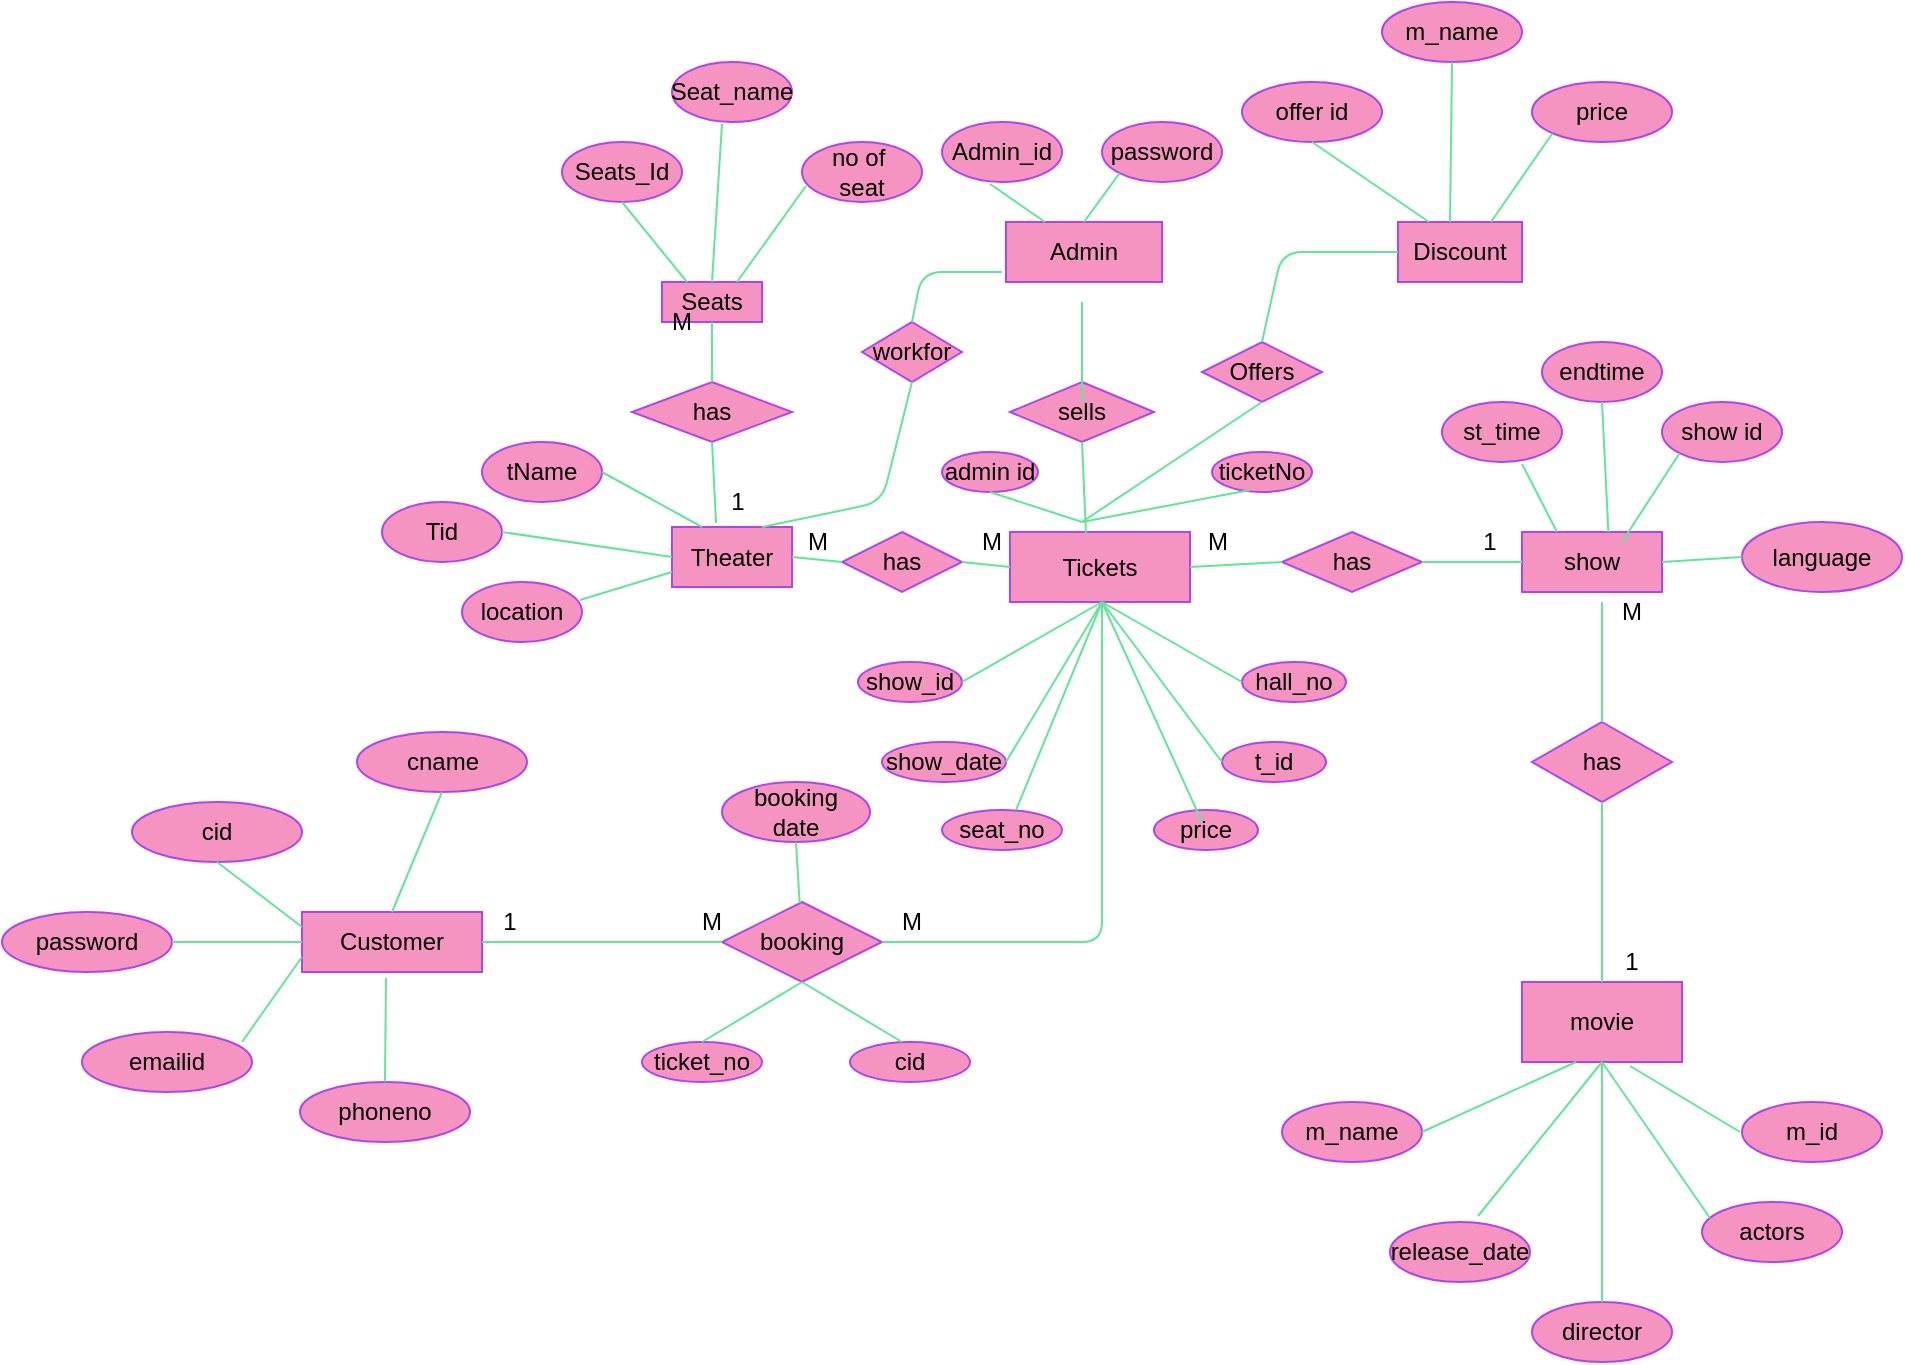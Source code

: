 <mxfile version="15.1.1" type="github">
  <diagram id="vEiFNSuQm7W1llwdc2eL" name="Page-1">
    <mxGraphModel dx="1451" dy="1277" grid="1" gridSize="10" guides="1" tooltips="1" connect="1" arrows="1" fold="1" page="1" pageScale="1" pageWidth="583" pageHeight="827" math="0" shadow="0">
      <root>
        <mxCell id="0" />
        <mxCell id="1" parent="0" />
        <mxCell id="oWDYErXDNjj5TqssKDUu-1" value="Seats" style="rounded=0;whiteSpace=wrap;html=1;sketch=0;strokeColor=#AF45ED;fillColor=#F694C1;" vertex="1" parent="1">
          <mxGeometry x="-110" y="130" width="50" height="20" as="geometry" />
        </mxCell>
        <mxCell id="oWDYErXDNjj5TqssKDUu-2" value="Seats_Id" style="ellipse;whiteSpace=wrap;html=1;rounded=0;sketch=0;fontColor=#000000;strokeColor=#AF45ED;fillColor=#F694C1;" vertex="1" parent="1">
          <mxGeometry x="-160" y="60" width="60" height="30" as="geometry" />
        </mxCell>
        <mxCell id="oWDYErXDNjj5TqssKDUu-3" value="Seat_name" style="ellipse;whiteSpace=wrap;html=1;rounded=0;sketch=0;fontColor=#000000;strokeColor=#AF45ED;fillColor=#F694C1;" vertex="1" parent="1">
          <mxGeometry x="-105" y="20" width="60" height="30" as="geometry" />
        </mxCell>
        <mxCell id="oWDYErXDNjj5TqssKDUu-4" value="no of&amp;nbsp;&lt;br&gt;seat" style="ellipse;whiteSpace=wrap;html=1;rounded=0;sketch=0;fontColor=#000000;strokeColor=#AF45ED;fillColor=#F694C1;" vertex="1" parent="1">
          <mxGeometry x="-40" y="60" width="60" height="30" as="geometry" />
        </mxCell>
        <mxCell id="oWDYErXDNjj5TqssKDUu-5" value="" style="endArrow=none;html=1;fontColor=#000000;strokeColor=#60E696;fillColor=#F694C1;exitX=0.5;exitY=0;exitDx=0;exitDy=0;fontStyle=1" edge="1" parent="1" source="oWDYErXDNjj5TqssKDUu-1">
          <mxGeometry width="50" height="50" relative="1" as="geometry">
            <mxPoint x="-60" y="120" as="sourcePoint" />
            <mxPoint x="-80" y="51" as="targetPoint" />
            <Array as="points" />
          </mxGeometry>
        </mxCell>
        <mxCell id="oWDYErXDNjj5TqssKDUu-6" value="" style="endArrow=none;html=1;fontColor=#000000;strokeColor=#60E696;fillColor=#F694C1;fontStyle=1;entryX=0.033;entryY=0.733;entryDx=0;entryDy=0;entryPerimeter=0;exitX=0.75;exitY=0;exitDx=0;exitDy=0;" edge="1" parent="1" source="oWDYErXDNjj5TqssKDUu-1" target="oWDYErXDNjj5TqssKDUu-4">
          <mxGeometry width="50" height="50" relative="1" as="geometry">
            <mxPoint x="-55" y="120" as="sourcePoint" />
            <mxPoint x="-55" y="61" as="targetPoint" />
            <Array as="points" />
          </mxGeometry>
        </mxCell>
        <mxCell id="oWDYErXDNjj5TqssKDUu-7" value="" style="endArrow=none;html=1;fontColor=#000000;strokeColor=#60E696;fillColor=#F694C1;fontStyle=1;entryX=0.5;entryY=1;entryDx=0;entryDy=0;exitX=0.25;exitY=0;exitDx=0;exitDy=0;" edge="1" parent="1" source="oWDYErXDNjj5TqssKDUu-1" target="oWDYErXDNjj5TqssKDUu-2">
          <mxGeometry width="50" height="50" relative="1" as="geometry">
            <mxPoint x="-42.5" y="140" as="sourcePoint" />
            <mxPoint x="-28.02" y="91.99" as="targetPoint" />
            <Array as="points" />
          </mxGeometry>
        </mxCell>
        <mxCell id="oWDYErXDNjj5TqssKDUu-8" value="Theater" style="rounded=0;whiteSpace=wrap;html=1;sketch=0;fontColor=#000000;strokeColor=#AF45ED;fillColor=#F694C1;" vertex="1" parent="1">
          <mxGeometry x="-105" y="252.5" width="60" height="30" as="geometry" />
        </mxCell>
        <mxCell id="oWDYErXDNjj5TqssKDUu-9" value="has" style="rhombus;whiteSpace=wrap;html=1;rounded=0;sketch=0;fontColor=#000000;strokeColor=#AF45ED;fillColor=#F694C1;" vertex="1" parent="1">
          <mxGeometry x="-125" y="180" width="80" height="30" as="geometry" />
        </mxCell>
        <mxCell id="oWDYErXDNjj5TqssKDUu-10" value="" style="endArrow=none;html=1;fontColor=#000000;strokeColor=#60E696;fillColor=#F694C1;exitX=0.367;exitY=-0.067;exitDx=0;exitDy=0;exitPerimeter=0;entryX=0.5;entryY=1;entryDx=0;entryDy=0;" edge="1" parent="1" source="oWDYErXDNjj5TqssKDUu-8" target="oWDYErXDNjj5TqssKDUu-9">
          <mxGeometry width="50" height="50" relative="1" as="geometry">
            <mxPoint x="140" y="200" as="sourcePoint" />
            <mxPoint x="-90" y="230" as="targetPoint" />
            <Array as="points" />
          </mxGeometry>
        </mxCell>
        <mxCell id="oWDYErXDNjj5TqssKDUu-11" value="" style="endArrow=none;html=1;fontColor=#000000;strokeColor=#60E696;fillColor=#F694C1;entryX=0.5;entryY=1;entryDx=0;entryDy=0;exitX=0.5;exitY=0;exitDx=0;exitDy=0;" edge="1" parent="1" source="oWDYErXDNjj5TqssKDUu-9" target="oWDYErXDNjj5TqssKDUu-1">
          <mxGeometry width="50" height="50" relative="1" as="geometry">
            <mxPoint x="-65" y="190" as="sourcePoint" />
            <mxPoint x="-50" y="220" as="targetPoint" />
            <Array as="points" />
          </mxGeometry>
        </mxCell>
        <mxCell id="oWDYErXDNjj5TqssKDUu-13" value="tName" style="ellipse;whiteSpace=wrap;html=1;rounded=0;sketch=0;fontColor=#000000;strokeColor=#AF45ED;fillColor=#F694C1;" vertex="1" parent="1">
          <mxGeometry x="-200" y="210" width="60" height="30" as="geometry" />
        </mxCell>
        <mxCell id="oWDYErXDNjj5TqssKDUu-14" value="Tid" style="ellipse;whiteSpace=wrap;html=1;rounded=0;sketch=0;fontColor=#000000;strokeColor=#AF45ED;fillColor=#F694C1;" vertex="1" parent="1">
          <mxGeometry x="-250" y="240" width="60" height="30" as="geometry" />
        </mxCell>
        <mxCell id="oWDYErXDNjj5TqssKDUu-15" value="location" style="ellipse;whiteSpace=wrap;html=1;rounded=0;sketch=0;fontColor=#000000;strokeColor=#AF45ED;fillColor=#F694C1;" vertex="1" parent="1">
          <mxGeometry x="-210" y="280" width="60" height="30" as="geometry" />
        </mxCell>
        <mxCell id="oWDYErXDNjj5TqssKDUu-16" value="" style="endArrow=none;html=1;fontColor=#000000;strokeColor=#60E696;fillColor=#F694C1;entryX=1;entryY=0.5;entryDx=0;entryDy=0;exitX=0.25;exitY=0;exitDx=0;exitDy=0;" edge="1" parent="1" source="oWDYErXDNjj5TqssKDUu-8" target="oWDYErXDNjj5TqssKDUu-13">
          <mxGeometry width="50" height="50" relative="1" as="geometry">
            <mxPoint x="-90" y="265" as="sourcePoint" />
            <mxPoint x="-90" y="220" as="targetPoint" />
            <Array as="points" />
          </mxGeometry>
        </mxCell>
        <mxCell id="oWDYErXDNjj5TqssKDUu-17" value="" style="endArrow=none;html=1;fontColor=#000000;strokeColor=#60E696;fillColor=#F694C1;entryX=1;entryY=0.5;entryDx=0;entryDy=0;exitX=0;exitY=0.5;exitDx=0;exitDy=0;" edge="1" parent="1" source="oWDYErXDNjj5TqssKDUu-8" target="oWDYErXDNjj5TqssKDUu-14">
          <mxGeometry width="50" height="50" relative="1" as="geometry">
            <mxPoint x="-100" y="270" as="sourcePoint" />
            <mxPoint x="-130" y="235" as="targetPoint" />
            <Array as="points" />
          </mxGeometry>
        </mxCell>
        <mxCell id="oWDYErXDNjj5TqssKDUu-18" value="" style="endArrow=none;html=1;fontColor=#000000;strokeColor=#60E696;fillColor=#F694C1;entryX=0.983;entryY=0.3;entryDx=0;entryDy=0;entryPerimeter=0;exitX=0;exitY=0.75;exitDx=0;exitDy=0;" edge="1" parent="1" source="oWDYErXDNjj5TqssKDUu-8" target="oWDYErXDNjj5TqssKDUu-15">
          <mxGeometry width="50" height="50" relative="1" as="geometry">
            <mxPoint x="-100" y="273" as="sourcePoint" />
            <mxPoint x="-180" y="265" as="targetPoint" />
            <Array as="points" />
          </mxGeometry>
        </mxCell>
        <mxCell id="oWDYErXDNjj5TqssKDUu-19" value="Tickets" style="rounded=0;whiteSpace=wrap;html=1;sketch=0;fontColor=#000000;strokeColor=#AF45ED;fillColor=#F694C1;" vertex="1" parent="1">
          <mxGeometry x="64" y="255" width="90" height="35" as="geometry" />
        </mxCell>
        <mxCell id="oWDYErXDNjj5TqssKDUu-21" value="sells" style="rhombus;whiteSpace=wrap;html=1;rounded=0;sketch=0;fontColor=#000000;strokeColor=#AF45ED;fillColor=#F694C1;" vertex="1" parent="1">
          <mxGeometry x="64" y="180" width="72" height="30" as="geometry" />
        </mxCell>
        <mxCell id="oWDYErXDNjj5TqssKDUu-22" value="" style="endArrow=none;html=1;fontColor=#000000;strokeColor=#60E696;fillColor=#F694C1;entryX=0.5;entryY=1;entryDx=0;entryDy=0;" edge="1" parent="1">
          <mxGeometry width="50" height="50" relative="1" as="geometry">
            <mxPoint x="100" y="190" as="sourcePoint" />
            <mxPoint x="100" y="140" as="targetPoint" />
          </mxGeometry>
        </mxCell>
        <mxCell id="oWDYErXDNjj5TqssKDUu-23" value="" style="endArrow=none;html=1;fontColor=#000000;strokeColor=#60E696;fillColor=#F694C1;exitX=0.5;exitY=1;exitDx=0;exitDy=0;entryX=0.422;entryY=0.014;entryDx=0;entryDy=0;entryPerimeter=0;" edge="1" parent="1" source="oWDYErXDNjj5TqssKDUu-21" target="oWDYErXDNjj5TqssKDUu-19">
          <mxGeometry width="50" height="50" relative="1" as="geometry">
            <mxPoint x="110" y="190" as="sourcePoint" />
            <mxPoint x="100" y="240" as="targetPoint" />
            <Array as="points" />
          </mxGeometry>
        </mxCell>
        <mxCell id="oWDYErXDNjj5TqssKDUu-25" value="workfor" style="rhombus;whiteSpace=wrap;html=1;rounded=0;sketch=0;fontColor=#000000;strokeColor=#AF45ED;fillColor=#F694C1;" vertex="1" parent="1">
          <mxGeometry x="-10" y="150" width="50" height="30" as="geometry" />
        </mxCell>
        <mxCell id="oWDYErXDNjj5TqssKDUu-26" value="" style="endArrow=none;html=1;fontColor=#000000;strokeColor=#60E696;fillColor=#F694C1;exitX=0.5;exitY=0;exitDx=0;exitDy=0;entryX=0;entryY=0.5;entryDx=0;entryDy=0;" edge="1" parent="1" source="oWDYErXDNjj5TqssKDUu-25">
          <mxGeometry width="50" height="50" relative="1" as="geometry">
            <mxPoint x="140" y="200" as="sourcePoint" />
            <mxPoint x="60" y="125" as="targetPoint" />
            <Array as="points">
              <mxPoint x="20" y="125" />
            </Array>
          </mxGeometry>
        </mxCell>
        <mxCell id="oWDYErXDNjj5TqssKDUu-28" value="Admin" style="rounded=0;whiteSpace=wrap;html=1;sketch=0;fontColor=#000000;strokeColor=#AF45ED;fillColor=#F694C1;" vertex="1" parent="1">
          <mxGeometry x="62" y="100" width="78" height="30" as="geometry" />
        </mxCell>
        <mxCell id="oWDYErXDNjj5TqssKDUu-29" value="Admin_id" style="ellipse;whiteSpace=wrap;html=1;rounded=0;sketch=0;fontColor=#000000;strokeColor=#AF45ED;fillColor=#F694C1;" vertex="1" parent="1">
          <mxGeometry x="30" y="50" width="60" height="30" as="geometry" />
        </mxCell>
        <mxCell id="oWDYErXDNjj5TqssKDUu-30" value="password" style="ellipse;whiteSpace=wrap;html=1;rounded=0;sketch=0;fontColor=#000000;strokeColor=#AF45ED;fillColor=#F694C1;" vertex="1" parent="1">
          <mxGeometry x="110" y="50" width="60" height="30" as="geometry" />
        </mxCell>
        <mxCell id="oWDYErXDNjj5TqssKDUu-31" value="" style="endArrow=none;html=1;fontColor=#000000;strokeColor=#60E696;fillColor=#F694C1;entryX=0.4;entryY=1.033;entryDx=0;entryDy=0;entryPerimeter=0;exitX=0.25;exitY=0;exitDx=0;exitDy=0;" edge="1" parent="1" source="oWDYErXDNjj5TqssKDUu-28" target="oWDYErXDNjj5TqssKDUu-29">
          <mxGeometry width="50" height="50" relative="1" as="geometry">
            <mxPoint x="80" y="110" as="sourcePoint" />
            <mxPoint x="60" y="90" as="targetPoint" />
          </mxGeometry>
        </mxCell>
        <mxCell id="oWDYErXDNjj5TqssKDUu-32" value="" style="endArrow=none;html=1;fontColor=#000000;strokeColor=#60E696;fillColor=#F694C1;entryX=0;entryY=1;entryDx=0;entryDy=0;" edge="1" parent="1" target="oWDYErXDNjj5TqssKDUu-30">
          <mxGeometry width="50" height="50" relative="1" as="geometry">
            <mxPoint x="101" y="100" as="sourcePoint" />
            <mxPoint x="64" y="90.99" as="targetPoint" />
          </mxGeometry>
        </mxCell>
        <mxCell id="oWDYErXDNjj5TqssKDUu-33" value="has" style="rhombus;whiteSpace=wrap;html=1;rounded=0;sketch=0;fontColor=#000000;strokeColor=#AF45ED;fillColor=#F694C1;" vertex="1" parent="1">
          <mxGeometry x="-20" y="255" width="60" height="30" as="geometry" />
        </mxCell>
        <mxCell id="oWDYErXDNjj5TqssKDUu-35" value="" style="endArrow=none;html=1;fontColor=#000000;strokeColor=#60E696;fillColor=#F694C1;exitX=1;exitY=0.5;exitDx=0;exitDy=0;entryX=0;entryY=0.5;entryDx=0;entryDy=0;" edge="1" parent="1" source="oWDYErXDNjj5TqssKDUu-8" target="oWDYErXDNjj5TqssKDUu-33">
          <mxGeometry width="50" height="50" relative="1" as="geometry">
            <mxPoint x="140" y="200" as="sourcePoint" />
            <mxPoint x="-20" y="270" as="targetPoint" />
            <Array as="points" />
          </mxGeometry>
        </mxCell>
        <mxCell id="oWDYErXDNjj5TqssKDUu-36" value="" style="endArrow=none;html=1;fontColor=#000000;strokeColor=#60E696;fillColor=#F694C1;exitX=1;exitY=0.5;exitDx=0;exitDy=0;entryX=0;entryY=0.5;entryDx=0;entryDy=0;" edge="1" parent="1" source="oWDYErXDNjj5TqssKDUu-33" target="oWDYErXDNjj5TqssKDUu-19">
          <mxGeometry width="50" height="50" relative="1" as="geometry">
            <mxPoint x="140" y="200" as="sourcePoint" />
            <mxPoint x="190" y="150" as="targetPoint" />
            <Array as="points" />
          </mxGeometry>
        </mxCell>
        <mxCell id="oWDYErXDNjj5TqssKDUu-38" value="has" style="rhombus;whiteSpace=wrap;html=1;rounded=0;sketch=0;fontColor=#000000;strokeColor=#AF45ED;fillColor=#F694C1;" vertex="1" parent="1">
          <mxGeometry x="200" y="255" width="70" height="30" as="geometry" />
        </mxCell>
        <mxCell id="oWDYErXDNjj5TqssKDUu-39" value="" style="endArrow=none;html=1;fontColor=#000000;strokeColor=#60E696;fillColor=#F694C1;exitX=1;exitY=0.5;exitDx=0;exitDy=0;entryX=0;entryY=0.5;entryDx=0;entryDy=0;" edge="1" parent="1" source="oWDYErXDNjj5TqssKDUu-19" target="oWDYErXDNjj5TqssKDUu-38">
          <mxGeometry width="50" height="50" relative="1" as="geometry">
            <mxPoint x="140" y="200" as="sourcePoint" />
            <mxPoint x="200" y="250" as="targetPoint" />
          </mxGeometry>
        </mxCell>
        <mxCell id="oWDYErXDNjj5TqssKDUu-40" value="show" style="rounded=0;whiteSpace=wrap;html=1;sketch=0;fontColor=#000000;strokeColor=#AF45ED;fillColor=#F694C1;" vertex="1" parent="1">
          <mxGeometry x="320" y="255" width="70" height="30" as="geometry" />
        </mxCell>
        <mxCell id="oWDYErXDNjj5TqssKDUu-41" value="" style="endArrow=none;html=1;fontColor=#000000;strokeColor=#60E696;fillColor=#F694C1;exitX=1;exitY=0.5;exitDx=0;exitDy=0;entryX=0;entryY=0.5;entryDx=0;entryDy=0;" edge="1" parent="1" source="oWDYErXDNjj5TqssKDUu-38" target="oWDYErXDNjj5TqssKDUu-40">
          <mxGeometry width="50" height="50" relative="1" as="geometry">
            <mxPoint x="140" y="200" as="sourcePoint" />
            <mxPoint x="310" y="260" as="targetPoint" />
          </mxGeometry>
        </mxCell>
        <mxCell id="oWDYErXDNjj5TqssKDUu-42" value="st_time&lt;span style=&quot;color: rgba(0 , 0 , 0 , 0) ; font-family: monospace ; font-size: 0px&quot;&gt;%3CmxGraphModel%3E%3Croot%3E%3CmxCell%20id%3D%220%22%2F%3E%3CmxCell%20id%3D%221%22%20parent%3D%220%22%2F%3E%3CmxCell%20id%3D%222%22%20value%3D%22%22%20style%3D%22endArrow%3Dnone%3Bhtml%3D1%3BfontColor%3D%23000000%3BstrokeColor%3D%2360E696%3BfillColor%3D%23F694C1%3BexitX%3D1%3BexitY%3D0.5%3BexitDx%3D0%3BexitDy%3D0%3BentryX%3D0.5%3BentryY%3D1%3BentryDx%3D0%3BentryDy%3D0%3B%22%20edge%3D%221%22%20parent%3D%221%22%3E%3CmxGeometry%20width%3D%2250%22%20height%3D%2250%22%20relative%3D%221%22%20as%3D%22geometry%22%3E%3CmxPoint%20x%3D%22110%22%20y%3D%22295%22%20as%3D%22sourcePoint%22%2F%3E%3CmxPoint%20x%3D%22165%22%20y%3D%22170%22%20as%3D%22targetPoint%22%2F%3E%3CArray%20as%3D%22points%22%3E%3CmxPoint%20x%3D%22160%22%20y%3D%22295%22%2F%3E%3C%2FArray%3E%3C%2FmxGeometry%3E%3C%2FmxCell%3E%3C%2Froot%3E%3C%2FmxGraphModel%3E&lt;/span&gt;" style="ellipse;whiteSpace=wrap;html=1;rounded=0;sketch=0;fontColor=#000000;strokeColor=#AF45ED;fillColor=#F694C1;" vertex="1" parent="1">
          <mxGeometry x="280" y="190" width="60" height="30" as="geometry" />
        </mxCell>
        <mxCell id="oWDYErXDNjj5TqssKDUu-43" value="endtime" style="ellipse;whiteSpace=wrap;html=1;rounded=0;sketch=0;fontColor=#000000;strokeColor=#AF45ED;fillColor=#F694C1;" vertex="1" parent="1">
          <mxGeometry x="330" y="160" width="60" height="30" as="geometry" />
        </mxCell>
        <mxCell id="oWDYErXDNjj5TqssKDUu-44" value="show id" style="ellipse;whiteSpace=wrap;html=1;rounded=0;sketch=0;fontColor=#000000;strokeColor=#AF45ED;fillColor=#F694C1;" vertex="1" parent="1">
          <mxGeometry x="390" y="190" width="60" height="30" as="geometry" />
        </mxCell>
        <mxCell id="oWDYErXDNjj5TqssKDUu-45" value="language" style="ellipse;whiteSpace=wrap;html=1;rounded=0;sketch=0;fontColor=#000000;strokeColor=#AF45ED;fillColor=#F694C1;" vertex="1" parent="1">
          <mxGeometry x="430" y="250" width="80" height="35" as="geometry" />
        </mxCell>
        <mxCell id="oWDYErXDNjj5TqssKDUu-46" value="" style="endArrow=none;html=1;fontColor=#000000;strokeColor=#60E696;fillColor=#F694C1;entryX=0.667;entryY=1.033;entryDx=0;entryDy=0;entryPerimeter=0;exitX=0.25;exitY=0;exitDx=0;exitDy=0;" edge="1" parent="1" source="oWDYErXDNjj5TqssKDUu-40" target="oWDYErXDNjj5TqssKDUu-42">
          <mxGeometry width="50" height="50" relative="1" as="geometry">
            <mxPoint x="340" y="250" as="sourcePoint" />
            <mxPoint x="190" y="160" as="targetPoint" />
          </mxGeometry>
        </mxCell>
        <mxCell id="oWDYErXDNjj5TqssKDUu-47" value="" style="endArrow=none;html=1;fontColor=#000000;strokeColor=#60E696;fillColor=#F694C1;exitX=0.617;exitY=0;exitDx=0;exitDy=0;exitPerimeter=0;entryX=0.5;entryY=1;entryDx=0;entryDy=0;" edge="1" parent="1" source="oWDYErXDNjj5TqssKDUu-40" target="oWDYErXDNjj5TqssKDUu-43">
          <mxGeometry width="50" height="50" relative="1" as="geometry">
            <mxPoint x="330" y="240" as="sourcePoint" />
            <mxPoint x="190" y="160" as="targetPoint" />
          </mxGeometry>
        </mxCell>
        <mxCell id="oWDYErXDNjj5TqssKDUu-48" value="" style="endArrow=none;html=1;fontColor=#000000;strokeColor=#60E696;fillColor=#F694C1;entryX=0;entryY=1;entryDx=0;entryDy=0;exitX=0.714;exitY=0.167;exitDx=0;exitDy=0;exitPerimeter=0;" edge="1" parent="1" source="oWDYErXDNjj5TqssKDUu-40" target="oWDYErXDNjj5TqssKDUu-44">
          <mxGeometry width="50" height="50" relative="1" as="geometry">
            <mxPoint x="370" y="250" as="sourcePoint" />
            <mxPoint x="190" y="160" as="targetPoint" />
          </mxGeometry>
        </mxCell>
        <mxCell id="oWDYErXDNjj5TqssKDUu-49" value="" style="endArrow=none;html=1;fontColor=#000000;strokeColor=#60E696;fillColor=#F694C1;exitX=1;exitY=0.5;exitDx=0;exitDy=0;entryX=0;entryY=0.5;entryDx=0;entryDy=0;" edge="1" parent="1" source="oWDYErXDNjj5TqssKDUu-40" target="oWDYErXDNjj5TqssKDUu-45">
          <mxGeometry width="50" height="50" relative="1" as="geometry">
            <mxPoint x="140" y="210" as="sourcePoint" />
            <mxPoint x="420" y="268" as="targetPoint" />
          </mxGeometry>
        </mxCell>
        <mxCell id="oWDYErXDNjj5TqssKDUu-50" value="admin id" style="ellipse;whiteSpace=wrap;html=1;rounded=0;sketch=0;fontColor=#000000;strokeColor=#AF45ED;fillColor=#F694C1;" vertex="1" parent="1">
          <mxGeometry x="30" y="215" width="48" height="20" as="geometry" />
        </mxCell>
        <mxCell id="oWDYErXDNjj5TqssKDUu-51" value="" style="endArrow=none;html=1;fontColor=#000000;strokeColor=#60E696;fillColor=#F694C1;exitX=0.75;exitY=0;exitDx=0;exitDy=0;entryX=0.5;entryY=1;entryDx=0;entryDy=0;" edge="1" parent="1" source="oWDYErXDNjj5TqssKDUu-8" target="oWDYErXDNjj5TqssKDUu-25">
          <mxGeometry width="50" height="50" relative="1" as="geometry">
            <mxPoint x="-20" y="290" as="sourcePoint" />
            <mxPoint y="220" as="targetPoint" />
            <Array as="points">
              <mxPoint y="240" />
            </Array>
          </mxGeometry>
        </mxCell>
        <mxCell id="oWDYErXDNjj5TqssKDUu-52" value="" style="endArrow=none;html=1;fontColor=#000000;strokeColor=#60E696;fillColor=#F694C1;entryX=0.5;entryY=1;entryDx=0;entryDy=0;" edge="1" parent="1" target="oWDYErXDNjj5TqssKDUu-50">
          <mxGeometry width="50" height="50" relative="1" as="geometry">
            <mxPoint x="100" y="250" as="sourcePoint" />
            <mxPoint x="190" y="310" as="targetPoint" />
          </mxGeometry>
        </mxCell>
        <mxCell id="oWDYErXDNjj5TqssKDUu-53" value="Discount" style="rounded=0;whiteSpace=wrap;html=1;sketch=0;fontColor=#000000;strokeColor=#AF45ED;fillColor=#F694C1;" vertex="1" parent="1">
          <mxGeometry x="258" y="100" width="62" height="30" as="geometry" />
        </mxCell>
        <mxCell id="oWDYErXDNjj5TqssKDUu-54" value="Offers" style="rhombus;whiteSpace=wrap;html=1;rounded=0;sketch=0;fontColor=#000000;strokeColor=#AF45ED;fillColor=#F694C1;" vertex="1" parent="1">
          <mxGeometry x="160" y="160" width="60" height="30" as="geometry" />
        </mxCell>
        <mxCell id="oWDYErXDNjj5TqssKDUu-55" value="" style="endArrow=none;html=1;fontColor=#000000;strokeColor=#60E696;fillColor=#F694C1;entryX=0.5;entryY=1;entryDx=0;entryDy=0;" edge="1" parent="1" target="oWDYErXDNjj5TqssKDUu-54">
          <mxGeometry width="50" height="50" relative="1" as="geometry">
            <mxPoint x="100" y="250" as="sourcePoint" />
            <mxPoint x="190" y="130" as="targetPoint" />
          </mxGeometry>
        </mxCell>
        <mxCell id="oWDYErXDNjj5TqssKDUu-56" value="" style="endArrow=none;html=1;fontColor=#000000;strokeColor=#60E696;fillColor=#F694C1;exitX=0.5;exitY=0;exitDx=0;exitDy=0;entryX=0;entryY=0.5;entryDx=0;entryDy=0;" edge="1" parent="1" source="oWDYErXDNjj5TqssKDUu-54" target="oWDYErXDNjj5TqssKDUu-53">
          <mxGeometry width="50" height="50" relative="1" as="geometry">
            <mxPoint x="200" y="160" as="sourcePoint" />
            <mxPoint x="230" y="115" as="targetPoint" />
            <Array as="points">
              <mxPoint x="200" y="115" />
            </Array>
          </mxGeometry>
        </mxCell>
        <mxCell id="oWDYErXDNjj5TqssKDUu-57" value="offer id" style="ellipse;whiteSpace=wrap;html=1;rounded=0;sketch=0;fontColor=#000000;strokeColor=#AF45ED;fillColor=#F694C1;" vertex="1" parent="1">
          <mxGeometry x="180" y="30" width="70" height="30" as="geometry" />
        </mxCell>
        <mxCell id="oWDYErXDNjj5TqssKDUu-58" value="m_name" style="ellipse;whiteSpace=wrap;html=1;rounded=0;sketch=0;fontColor=#000000;strokeColor=#AF45ED;fillColor=#F694C1;" vertex="1" parent="1">
          <mxGeometry x="250" y="-10" width="70" height="30" as="geometry" />
        </mxCell>
        <mxCell id="oWDYErXDNjj5TqssKDUu-59" value="price" style="ellipse;whiteSpace=wrap;html=1;rounded=0;sketch=0;fontColor=#000000;strokeColor=#AF45ED;fillColor=#F694C1;" vertex="1" parent="1">
          <mxGeometry x="325" y="30" width="70" height="30" as="geometry" />
        </mxCell>
        <mxCell id="oWDYErXDNjj5TqssKDUu-60" value="" style="endArrow=none;html=1;fontColor=#000000;strokeColor=#60E696;fillColor=#F694C1;entryX=0.5;entryY=1;entryDx=0;entryDy=0;exitX=0.25;exitY=0;exitDx=0;exitDy=0;" edge="1" parent="1" source="oWDYErXDNjj5TqssKDUu-53" target="oWDYErXDNjj5TqssKDUu-57">
          <mxGeometry width="50" height="50" relative="1" as="geometry">
            <mxPoint x="260" y="90" as="sourcePoint" />
            <mxPoint x="190" y="130" as="targetPoint" />
          </mxGeometry>
        </mxCell>
        <mxCell id="oWDYErXDNjj5TqssKDUu-62" value="" style="endArrow=none;html=1;fontColor=#000000;strokeColor=#60E696;fillColor=#F694C1;entryX=0.5;entryY=1;entryDx=0;entryDy=0;" edge="1" parent="1" target="oWDYErXDNjj5TqssKDUu-58">
          <mxGeometry width="50" height="50" relative="1" as="geometry">
            <mxPoint x="284" y="100" as="sourcePoint" />
            <mxPoint x="225" y="70" as="targetPoint" />
          </mxGeometry>
        </mxCell>
        <mxCell id="oWDYErXDNjj5TqssKDUu-63" value="" style="endArrow=none;html=1;fontColor=#000000;strokeColor=#60E696;fillColor=#F694C1;exitX=0.75;exitY=0;exitDx=0;exitDy=0;entryX=0;entryY=1;entryDx=0;entryDy=0;" edge="1" parent="1" source="oWDYErXDNjj5TqssKDUu-53" target="oWDYErXDNjj5TqssKDUu-59">
          <mxGeometry width="50" height="50" relative="1" as="geometry">
            <mxPoint x="293.5" y="120" as="sourcePoint" />
            <mxPoint x="294" y="70" as="targetPoint" />
          </mxGeometry>
        </mxCell>
        <mxCell id="oWDYErXDNjj5TqssKDUu-64" value="has" style="rhombus;whiteSpace=wrap;html=1;rounded=0;sketch=0;fontColor=#000000;strokeColor=#AF45ED;fillColor=#F694C1;" vertex="1" parent="1">
          <mxGeometry x="325" y="350" width="70" height="40" as="geometry" />
        </mxCell>
        <mxCell id="oWDYErXDNjj5TqssKDUu-66" value="movie" style="rounded=0;whiteSpace=wrap;html=1;sketch=0;fontColor=#000000;strokeColor=#AF45ED;fillColor=#F694C1;" vertex="1" parent="1">
          <mxGeometry x="320" y="480" width="80" height="40" as="geometry" />
        </mxCell>
        <mxCell id="oWDYErXDNjj5TqssKDUu-67" value="" style="endArrow=none;html=1;fontColor=#000000;strokeColor=#60E696;fillColor=#F694C1;entryX=0.5;entryY=1;entryDx=0;entryDy=0;exitX=0.5;exitY=0;exitDx=0;exitDy=0;" edge="1" parent="1" source="oWDYErXDNjj5TqssKDUu-66" target="oWDYErXDNjj5TqssKDUu-64">
          <mxGeometry width="50" height="50" relative="1" as="geometry">
            <mxPoint x="310" y="450" as="sourcePoint" />
            <mxPoint x="300" y="380" as="targetPoint" />
          </mxGeometry>
        </mxCell>
        <mxCell id="oWDYErXDNjj5TqssKDUu-68" value="" style="endArrow=none;html=1;fontColor=#000000;strokeColor=#60E696;fillColor=#F694C1;exitX=0.5;exitY=0;exitDx=0;exitDy=0;" edge="1" parent="1" source="oWDYErXDNjj5TqssKDUu-64">
          <mxGeometry width="50" height="50" relative="1" as="geometry">
            <mxPoint x="360" y="330" as="sourcePoint" />
            <mxPoint x="360" y="290" as="targetPoint" />
          </mxGeometry>
        </mxCell>
        <mxCell id="oWDYErXDNjj5TqssKDUu-69" value="m_name" style="ellipse;whiteSpace=wrap;html=1;rounded=0;sketch=0;fontColor=#000000;strokeColor=#AF45ED;fillColor=#F694C1;" vertex="1" parent="1">
          <mxGeometry x="200" y="540" width="70" height="30" as="geometry" />
        </mxCell>
        <mxCell id="oWDYErXDNjj5TqssKDUu-70" value="release_date" style="ellipse;whiteSpace=wrap;html=1;rounded=0;sketch=0;fontColor=#000000;strokeColor=#AF45ED;fillColor=#F694C1;" vertex="1" parent="1">
          <mxGeometry x="254" y="600" width="70" height="30" as="geometry" />
        </mxCell>
        <mxCell id="oWDYErXDNjj5TqssKDUu-71" value="actors" style="ellipse;whiteSpace=wrap;html=1;rounded=0;sketch=0;fontColor=#000000;strokeColor=#AF45ED;fillColor=#F694C1;" vertex="1" parent="1">
          <mxGeometry x="410" y="590" width="70" height="30" as="geometry" />
        </mxCell>
        <mxCell id="oWDYErXDNjj5TqssKDUu-72" value="m_id" style="ellipse;whiteSpace=wrap;html=1;rounded=0;sketch=0;fontColor=#000000;strokeColor=#AF45ED;fillColor=#F694C1;" vertex="1" parent="1">
          <mxGeometry x="430" y="540" width="70" height="30" as="geometry" />
        </mxCell>
        <mxCell id="oWDYErXDNjj5TqssKDUu-73" value="director" style="ellipse;whiteSpace=wrap;html=1;rounded=0;sketch=0;fontColor=#000000;strokeColor=#AF45ED;fillColor=#F694C1;" vertex="1" parent="1">
          <mxGeometry x="325" y="640" width="70" height="30" as="geometry" />
        </mxCell>
        <mxCell id="oWDYErXDNjj5TqssKDUu-74" value="" style="endArrow=none;html=1;fontColor=#000000;strokeColor=#60E696;fillColor=#F694C1;entryX=0.338;entryY=1;entryDx=0;entryDy=0;entryPerimeter=0;exitX=1;exitY=0.5;exitDx=0;exitDy=0;" edge="1" parent="1" source="oWDYErXDNjj5TqssKDUu-69" target="oWDYErXDNjj5TqssKDUu-66">
          <mxGeometry width="50" height="50" relative="1" as="geometry">
            <mxPoint x="140" y="570" as="sourcePoint" />
            <mxPoint x="190" y="520" as="targetPoint" />
          </mxGeometry>
        </mxCell>
        <mxCell id="oWDYErXDNjj5TqssKDUu-75" value="" style="endArrow=none;html=1;fontColor=#000000;strokeColor=#60E696;fillColor=#F694C1;entryX=0.5;entryY=1;entryDx=0;entryDy=0;exitX=0.629;exitY=-0.1;exitDx=0;exitDy=0;exitPerimeter=0;" edge="1" parent="1" source="oWDYErXDNjj5TqssKDUu-70" target="oWDYErXDNjj5TqssKDUu-66">
          <mxGeometry width="50" height="50" relative="1" as="geometry">
            <mxPoint x="280" y="565" as="sourcePoint" />
            <mxPoint x="357.04" y="530" as="targetPoint" />
          </mxGeometry>
        </mxCell>
        <mxCell id="oWDYErXDNjj5TqssKDUu-76" value="" style="endArrow=none;html=1;fontColor=#000000;strokeColor=#60E696;fillColor=#F694C1;exitX=0.5;exitY=0;exitDx=0;exitDy=0;" edge="1" parent="1" source="oWDYErXDNjj5TqssKDUu-73">
          <mxGeometry width="50" height="50" relative="1" as="geometry">
            <mxPoint x="360" y="630" as="sourcePoint" />
            <mxPoint x="360" y="520" as="targetPoint" />
          </mxGeometry>
        </mxCell>
        <mxCell id="oWDYErXDNjj5TqssKDUu-77" value="" style="endArrow=none;html=1;fontColor=#000000;strokeColor=#60E696;fillColor=#F694C1;exitX=0.057;exitY=0.267;exitDx=0;exitDy=0;entryX=0.5;entryY=1;entryDx=0;entryDy=0;exitPerimeter=0;" edge="1" parent="1" source="oWDYErXDNjj5TqssKDUu-71" target="oWDYErXDNjj5TqssKDUu-66">
          <mxGeometry width="50" height="50" relative="1" as="geometry">
            <mxPoint x="370" y="650" as="sourcePoint" />
            <mxPoint x="370" y="530" as="targetPoint" />
          </mxGeometry>
        </mxCell>
        <mxCell id="oWDYErXDNjj5TqssKDUu-78" value="" style="endArrow=none;html=1;fontColor=#000000;strokeColor=#60E696;fillColor=#F694C1;entryX=0.675;entryY=1.05;entryDx=0;entryDy=0;entryPerimeter=0;" edge="1" parent="1" target="oWDYErXDNjj5TqssKDUu-66">
          <mxGeometry width="50" height="50" relative="1" as="geometry">
            <mxPoint x="429" y="555" as="sourcePoint" />
            <mxPoint x="380" y="540" as="targetPoint" />
          </mxGeometry>
        </mxCell>
        <mxCell id="oWDYErXDNjj5TqssKDUu-79" value="ticketNo" style="ellipse;whiteSpace=wrap;html=1;rounded=0;sketch=0;fontColor=#000000;strokeColor=#AF45ED;fillColor=#F694C1;" vertex="1" parent="1">
          <mxGeometry x="165" y="215" width="50" height="20" as="geometry" />
        </mxCell>
        <mxCell id="oWDYErXDNjj5TqssKDUu-80" value="" style="endArrow=none;html=1;fontColor=#000000;strokeColor=#60E696;fillColor=#F694C1;entryX=0.38;entryY=0.95;entryDx=0;entryDy=0;entryPerimeter=0;" edge="1" parent="1" target="oWDYErXDNjj5TqssKDUu-79">
          <mxGeometry width="50" height="50" relative="1" as="geometry">
            <mxPoint x="100" y="250" as="sourcePoint" />
            <mxPoint x="180" y="240" as="targetPoint" />
          </mxGeometry>
        </mxCell>
        <mxCell id="oWDYErXDNjj5TqssKDUu-81" value="show_id" style="ellipse;whiteSpace=wrap;html=1;rounded=0;sketch=0;fontColor=#000000;strokeColor=#AF45ED;fillColor=#F694C1;" vertex="1" parent="1">
          <mxGeometry x="-12" y="320" width="52" height="20" as="geometry" />
        </mxCell>
        <mxCell id="oWDYErXDNjj5TqssKDUu-82" value="show_date" style="ellipse;whiteSpace=wrap;html=1;rounded=0;sketch=0;fontColor=#000000;strokeColor=#AF45ED;fillColor=#F694C1;" vertex="1" parent="1">
          <mxGeometry y="360" width="62" height="20" as="geometry" />
        </mxCell>
        <mxCell id="oWDYErXDNjj5TqssKDUu-83" value="seat_no" style="ellipse;whiteSpace=wrap;html=1;rounded=0;sketch=0;fontColor=#000000;strokeColor=#AF45ED;fillColor=#F694C1;" vertex="1" parent="1">
          <mxGeometry x="30" y="394" width="60" height="20" as="geometry" />
        </mxCell>
        <mxCell id="oWDYErXDNjj5TqssKDUu-84" value="price" style="ellipse;whiteSpace=wrap;html=1;rounded=0;sketch=0;fontColor=#000000;strokeColor=#AF45ED;fillColor=#F694C1;" vertex="1" parent="1">
          <mxGeometry x="136" y="394" width="52" height="20" as="geometry" />
        </mxCell>
        <mxCell id="oWDYErXDNjj5TqssKDUu-85" value="t_id" style="ellipse;whiteSpace=wrap;html=1;rounded=0;sketch=0;fontColor=#000000;strokeColor=#AF45ED;fillColor=#F694C1;" vertex="1" parent="1">
          <mxGeometry x="170" y="360" width="52" height="20" as="geometry" />
        </mxCell>
        <mxCell id="oWDYErXDNjj5TqssKDUu-86" value="hall_no" style="ellipse;whiteSpace=wrap;html=1;rounded=0;sketch=0;fontColor=#000000;strokeColor=#AF45ED;fillColor=#F694C1;" vertex="1" parent="1">
          <mxGeometry x="180" y="320" width="52" height="20" as="geometry" />
        </mxCell>
        <mxCell id="oWDYErXDNjj5TqssKDUu-88" value="" style="endArrow=none;html=1;fontColor=#000000;strokeColor=#60E696;fillColor=#F694C1;exitX=1;exitY=0.5;exitDx=0;exitDy=0;" edge="1" parent="1" source="oWDYErXDNjj5TqssKDUu-81">
          <mxGeometry width="50" height="50" relative="1" as="geometry">
            <mxPoint x="140" y="380" as="sourcePoint" />
            <mxPoint x="110" y="290" as="targetPoint" />
          </mxGeometry>
        </mxCell>
        <mxCell id="oWDYErXDNjj5TqssKDUu-89" value="" style="endArrow=none;html=1;fontColor=#000000;strokeColor=#60E696;fillColor=#F694C1;exitX=1;exitY=0.5;exitDx=0;exitDy=0;" edge="1" parent="1" source="oWDYErXDNjj5TqssKDUu-82">
          <mxGeometry width="50" height="50" relative="1" as="geometry">
            <mxPoint x="70" y="360" as="sourcePoint" />
            <mxPoint x="110" y="290" as="targetPoint" />
          </mxGeometry>
        </mxCell>
        <mxCell id="oWDYErXDNjj5TqssKDUu-90" value="" style="endArrow=none;html=1;fontColor=#000000;strokeColor=#60E696;fillColor=#F694C1;exitX=0.617;exitY=0;exitDx=0;exitDy=0;exitPerimeter=0;" edge="1" parent="1" source="oWDYErXDNjj5TqssKDUu-83">
          <mxGeometry width="50" height="50" relative="1" as="geometry">
            <mxPoint x="72" y="390" as="sourcePoint" />
            <mxPoint x="110" y="290" as="targetPoint" />
          </mxGeometry>
        </mxCell>
        <mxCell id="oWDYErXDNjj5TqssKDUu-91" value="" style="endArrow=none;html=1;fontColor=#000000;strokeColor=#60E696;fillColor=#F694C1;exitX=0.462;exitY=0.3;exitDx=0;exitDy=0;exitPerimeter=0;" edge="1" parent="1" source="oWDYErXDNjj5TqssKDUu-84">
          <mxGeometry width="50" height="50" relative="1" as="geometry">
            <mxPoint x="160" y="390" as="sourcePoint" />
            <mxPoint x="110" y="290" as="targetPoint" />
          </mxGeometry>
        </mxCell>
        <mxCell id="oWDYErXDNjj5TqssKDUu-92" value="" style="endArrow=none;html=1;fontColor=#000000;strokeColor=#60E696;fillColor=#F694C1;exitX=0;exitY=0.5;exitDx=0;exitDy=0;" edge="1" parent="1" source="oWDYErXDNjj5TqssKDUu-85">
          <mxGeometry width="50" height="50" relative="1" as="geometry">
            <mxPoint x="170.024" y="410" as="sourcePoint" />
            <mxPoint x="110" y="290" as="targetPoint" />
          </mxGeometry>
        </mxCell>
        <mxCell id="oWDYErXDNjj5TqssKDUu-93" value="" style="endArrow=none;html=1;fontColor=#000000;strokeColor=#60E696;fillColor=#F694C1;exitX=0;exitY=0.5;exitDx=0;exitDy=0;" edge="1" parent="1" source="oWDYErXDNjj5TqssKDUu-86">
          <mxGeometry width="50" height="50" relative="1" as="geometry">
            <mxPoint x="180" y="380" as="sourcePoint" />
            <mxPoint x="110" y="290" as="targetPoint" />
          </mxGeometry>
        </mxCell>
        <mxCell id="oWDYErXDNjj5TqssKDUu-94" value="booking" style="rhombus;whiteSpace=wrap;html=1;rounded=0;sketch=0;fontColor=#000000;strokeColor=#AF45ED;fillColor=#F694C1;" vertex="1" parent="1">
          <mxGeometry x="-80" y="440" width="80" height="40" as="geometry" />
        </mxCell>
        <mxCell id="oWDYErXDNjj5TqssKDUu-95" value="" style="endArrow=none;html=1;fontColor=#000000;strokeColor=#60E696;fillColor=#F694C1;exitX=1;exitY=0.5;exitDx=0;exitDy=0;" edge="1" parent="1" source="oWDYErXDNjj5TqssKDUu-94">
          <mxGeometry width="50" height="50" relative="1" as="geometry">
            <mxPoint x="140" y="380" as="sourcePoint" />
            <mxPoint x="110" y="290" as="targetPoint" />
            <Array as="points">
              <mxPoint x="110" y="460" />
            </Array>
          </mxGeometry>
        </mxCell>
        <mxCell id="oWDYErXDNjj5TqssKDUu-96" value="booking&lt;br&gt;date" style="ellipse;whiteSpace=wrap;html=1;rounded=0;sketch=0;fontColor=#000000;strokeColor=#AF45ED;fillColor=#F694C1;" vertex="1" parent="1">
          <mxGeometry x="-80" y="380" width="74" height="30" as="geometry" />
        </mxCell>
        <mxCell id="oWDYErXDNjj5TqssKDUu-97" value="ticket_no" style="ellipse;whiteSpace=wrap;html=1;rounded=0;sketch=0;fontColor=#000000;strokeColor=#AF45ED;fillColor=#F694C1;" vertex="1" parent="1">
          <mxGeometry x="-120" y="510" width="60" height="20" as="geometry" />
        </mxCell>
        <mxCell id="oWDYErXDNjj5TqssKDUu-98" value="cid" style="ellipse;whiteSpace=wrap;html=1;rounded=0;sketch=0;fontColor=#000000;strokeColor=#AF45ED;fillColor=#F694C1;" vertex="1" parent="1">
          <mxGeometry x="-16" y="510" width="60" height="20" as="geometry" />
        </mxCell>
        <mxCell id="oWDYErXDNjj5TqssKDUu-99" value="" style="endArrow=none;html=1;fontColor=#000000;strokeColor=#60E696;fillColor=#F694C1;exitX=0.5;exitY=0;exitDx=0;exitDy=0;" edge="1" parent="1" source="oWDYErXDNjj5TqssKDUu-97">
          <mxGeometry width="50" height="50" relative="1" as="geometry">
            <mxPoint x="-50" y="470" as="sourcePoint" />
            <mxPoint x="-40" y="480" as="targetPoint" />
          </mxGeometry>
        </mxCell>
        <mxCell id="oWDYErXDNjj5TqssKDUu-100" value="" style="endArrow=none;html=1;fontColor=#000000;strokeColor=#60E696;fillColor=#F694C1;entryX=0.5;entryY=1;entryDx=0;entryDy=0;" edge="1" parent="1" target="oWDYErXDNjj5TqssKDUu-94">
          <mxGeometry width="50" height="50" relative="1" as="geometry">
            <mxPoint x="10" y="510" as="sourcePoint" />
            <mxPoint x="-36.96" y="491" as="targetPoint" />
          </mxGeometry>
        </mxCell>
        <mxCell id="oWDYErXDNjj5TqssKDUu-101" value="" style="endArrow=none;html=1;fontColor=#000000;strokeColor=#60E696;fillColor=#F694C1;entryX=0.5;entryY=1;entryDx=0;entryDy=0;" edge="1" parent="1" source="oWDYErXDNjj5TqssKDUu-94" target="oWDYErXDNjj5TqssKDUu-96">
          <mxGeometry width="50" height="50" relative="1" as="geometry">
            <mxPoint x="140" y="380" as="sourcePoint" />
            <mxPoint x="-50" y="420" as="targetPoint" />
          </mxGeometry>
        </mxCell>
        <mxCell id="oWDYErXDNjj5TqssKDUu-102" value="Customer" style="rounded=0;whiteSpace=wrap;html=1;sketch=0;fontColor=#000000;strokeColor=#AF45ED;fillColor=#F694C1;" vertex="1" parent="1">
          <mxGeometry x="-290" y="445" width="90" height="30" as="geometry" />
        </mxCell>
        <mxCell id="oWDYErXDNjj5TqssKDUu-103" value="" style="endArrow=none;html=1;fontColor=#000000;strokeColor=#60E696;fillColor=#F694C1;exitX=1;exitY=0.5;exitDx=0;exitDy=0;entryX=0;entryY=0.5;entryDx=0;entryDy=0;" edge="1" parent="1" source="oWDYErXDNjj5TqssKDUu-102" target="oWDYErXDNjj5TqssKDUu-94">
          <mxGeometry width="50" height="50" relative="1" as="geometry">
            <mxPoint x="-180" y="450" as="sourcePoint" />
            <mxPoint x="-30" y="330" as="targetPoint" />
          </mxGeometry>
        </mxCell>
        <mxCell id="oWDYErXDNjj5TqssKDUu-104" value="cname" style="ellipse;whiteSpace=wrap;html=1;rounded=0;sketch=0;fontColor=#000000;strokeColor=#AF45ED;fillColor=#F694C1;" vertex="1" parent="1">
          <mxGeometry x="-262.5" y="355" width="85" height="30" as="geometry" />
        </mxCell>
        <mxCell id="oWDYErXDNjj5TqssKDUu-105" value="emailid" style="ellipse;whiteSpace=wrap;html=1;rounded=0;sketch=0;fontColor=#000000;strokeColor=#AF45ED;fillColor=#F694C1;" vertex="1" parent="1">
          <mxGeometry x="-400" y="505" width="85" height="30" as="geometry" />
        </mxCell>
        <mxCell id="oWDYErXDNjj5TqssKDUu-106" value="password" style="ellipse;whiteSpace=wrap;html=1;rounded=0;sketch=0;fontColor=#000000;strokeColor=#AF45ED;fillColor=#F694C1;" vertex="1" parent="1">
          <mxGeometry x="-440" y="445" width="85" height="30" as="geometry" />
        </mxCell>
        <mxCell id="oWDYErXDNjj5TqssKDUu-107" value="cid" style="ellipse;whiteSpace=wrap;html=1;rounded=0;sketch=0;fontColor=#000000;strokeColor=#AF45ED;fillColor=#F694C1;" vertex="1" parent="1">
          <mxGeometry x="-375" y="390" width="85" height="30" as="geometry" />
        </mxCell>
        <mxCell id="oWDYErXDNjj5TqssKDUu-108" value="phoneno" style="ellipse;whiteSpace=wrap;html=1;rounded=0;sketch=0;fontColor=#000000;strokeColor=#AF45ED;fillColor=#F694C1;" vertex="1" parent="1">
          <mxGeometry x="-291" y="530" width="85" height="30" as="geometry" />
        </mxCell>
        <mxCell id="oWDYErXDNjj5TqssKDUu-109" value="" style="endArrow=none;html=1;fontColor=#000000;strokeColor=#60E696;fillColor=#F694C1;entryX=0.5;entryY=1;entryDx=0;entryDy=0;exitX=0.5;exitY=0;exitDx=0;exitDy=0;" edge="1" parent="1" source="oWDYErXDNjj5TqssKDUu-102" target="oWDYErXDNjj5TqssKDUu-104">
          <mxGeometry width="50" height="50" relative="1" as="geometry">
            <mxPoint x="-240" y="440" as="sourcePoint" />
            <mxPoint x="-220" y="390" as="targetPoint" />
          </mxGeometry>
        </mxCell>
        <mxCell id="oWDYErXDNjj5TqssKDUu-110" value="" style="endArrow=none;html=1;fontColor=#000000;strokeColor=#60E696;fillColor=#F694C1;entryX=0.5;entryY=1;entryDx=0;entryDy=0;exitX=0;exitY=0.25;exitDx=0;exitDy=0;" edge="1" parent="1" source="oWDYErXDNjj5TqssKDUu-102" target="oWDYErXDNjj5TqssKDUu-107">
          <mxGeometry width="50" height="50" relative="1" as="geometry">
            <mxPoint x="-235" y="455" as="sourcePoint" />
            <mxPoint x="-210" y="395" as="targetPoint" />
          </mxGeometry>
        </mxCell>
        <mxCell id="oWDYErXDNjj5TqssKDUu-111" value="" style="endArrow=none;html=1;fontColor=#000000;strokeColor=#60E696;fillColor=#F694C1;entryX=1;entryY=0.5;entryDx=0;entryDy=0;exitX=0;exitY=0.5;exitDx=0;exitDy=0;" edge="1" parent="1" source="oWDYErXDNjj5TqssKDUu-102" target="oWDYErXDNjj5TqssKDUu-106">
          <mxGeometry width="50" height="50" relative="1" as="geometry">
            <mxPoint x="-300" y="460" as="sourcePoint" />
            <mxPoint x="-350" y="463" as="targetPoint" />
          </mxGeometry>
        </mxCell>
        <mxCell id="oWDYErXDNjj5TqssKDUu-112" value="" style="endArrow=none;html=1;fontColor=#000000;strokeColor=#60E696;fillColor=#F694C1;exitX=0;exitY=0.75;exitDx=0;exitDy=0;" edge="1" parent="1" source="oWDYErXDNjj5TqssKDUu-102">
          <mxGeometry width="50" height="50" relative="1" as="geometry">
            <mxPoint x="-280" y="470" as="sourcePoint" />
            <mxPoint x="-320" y="510" as="targetPoint" />
          </mxGeometry>
        </mxCell>
        <mxCell id="oWDYErXDNjj5TqssKDUu-113" value="" style="endArrow=none;html=1;fontColor=#000000;strokeColor=#60E696;fillColor=#F694C1;entryX=0.5;entryY=0;entryDx=0;entryDy=0;" edge="1" parent="1" target="oWDYErXDNjj5TqssKDUu-108">
          <mxGeometry width="50" height="50" relative="1" as="geometry">
            <mxPoint x="-248" y="478" as="sourcePoint" />
            <mxPoint x="-310" y="520" as="targetPoint" />
          </mxGeometry>
        </mxCell>
        <mxCell id="oWDYErXDNjj5TqssKDUu-114" value="1" style="text;html=1;strokeColor=none;fillColor=none;align=center;verticalAlign=middle;whiteSpace=wrap;rounded=0;sketch=0;fontColor=#000000;" vertex="1" parent="1">
          <mxGeometry x="-206" y="440" width="40" height="20" as="geometry" />
        </mxCell>
        <mxCell id="oWDYErXDNjj5TqssKDUu-115" value="M" style="text;html=1;strokeColor=none;fillColor=none;align=center;verticalAlign=middle;whiteSpace=wrap;rounded=0;sketch=0;fontColor=#000000;" vertex="1" parent="1">
          <mxGeometry x="-105" y="440" width="40" height="20" as="geometry" />
        </mxCell>
        <mxCell id="oWDYErXDNjj5TqssKDUu-116" value="M" style="text;html=1;strokeColor=none;fillColor=none;align=center;verticalAlign=middle;whiteSpace=wrap;rounded=0;sketch=0;fontColor=#000000;" vertex="1" parent="1">
          <mxGeometry x="-5" y="440" width="40" height="20" as="geometry" />
        </mxCell>
        <mxCell id="oWDYErXDNjj5TqssKDUu-117" value="1" style="text;html=1;strokeColor=none;fillColor=none;align=center;verticalAlign=middle;whiteSpace=wrap;rounded=0;sketch=0;fontColor=#000000;" vertex="1" parent="1">
          <mxGeometry x="284" y="250" width="40" height="20" as="geometry" />
        </mxCell>
        <mxCell id="oWDYErXDNjj5TqssKDUu-118" value="M" style="text;html=1;strokeColor=none;fillColor=none;align=center;verticalAlign=middle;whiteSpace=wrap;rounded=0;sketch=0;fontColor=#000000;" vertex="1" parent="1">
          <mxGeometry x="148" y="250" width="40" height="20" as="geometry" />
        </mxCell>
        <mxCell id="oWDYErXDNjj5TqssKDUu-119" value="M" style="text;html=1;strokeColor=none;fillColor=none;align=center;verticalAlign=middle;whiteSpace=wrap;rounded=0;sketch=0;fontColor=#000000;" vertex="1" parent="1">
          <mxGeometry x="355" y="285" width="40" height="20" as="geometry" />
        </mxCell>
        <mxCell id="oWDYErXDNjj5TqssKDUu-120" value="1" style="text;html=1;strokeColor=none;fillColor=none;align=center;verticalAlign=middle;whiteSpace=wrap;rounded=0;sketch=0;fontColor=#000000;" vertex="1" parent="1">
          <mxGeometry x="355" y="460" width="40" height="20" as="geometry" />
        </mxCell>
        <mxCell id="oWDYErXDNjj5TqssKDUu-121" value="M" style="text;html=1;strokeColor=none;fillColor=none;align=center;verticalAlign=middle;whiteSpace=wrap;rounded=0;sketch=0;fontColor=#000000;" vertex="1" parent="1">
          <mxGeometry x="-52" y="250" width="40" height="20" as="geometry" />
        </mxCell>
        <mxCell id="oWDYErXDNjj5TqssKDUu-122" value="M" style="text;html=1;strokeColor=none;fillColor=none;align=center;verticalAlign=middle;whiteSpace=wrap;rounded=0;sketch=0;fontColor=#000000;" vertex="1" parent="1">
          <mxGeometry x="35" y="250" width="40" height="20" as="geometry" />
        </mxCell>
        <mxCell id="oWDYErXDNjj5TqssKDUu-123" value="1" style="text;html=1;strokeColor=none;fillColor=none;align=center;verticalAlign=middle;whiteSpace=wrap;rounded=0;sketch=0;fontColor=#000000;" vertex="1" parent="1">
          <mxGeometry x="-92" y="230" width="40" height="20" as="geometry" />
        </mxCell>
        <mxCell id="oWDYErXDNjj5TqssKDUu-124" value="M" style="text;html=1;strokeColor=none;fillColor=none;align=center;verticalAlign=middle;whiteSpace=wrap;rounded=0;sketch=0;fontColor=#000000;" vertex="1" parent="1">
          <mxGeometry x="-120" y="140" width="40" height="20" as="geometry" />
        </mxCell>
      </root>
    </mxGraphModel>
  </diagram>
</mxfile>
